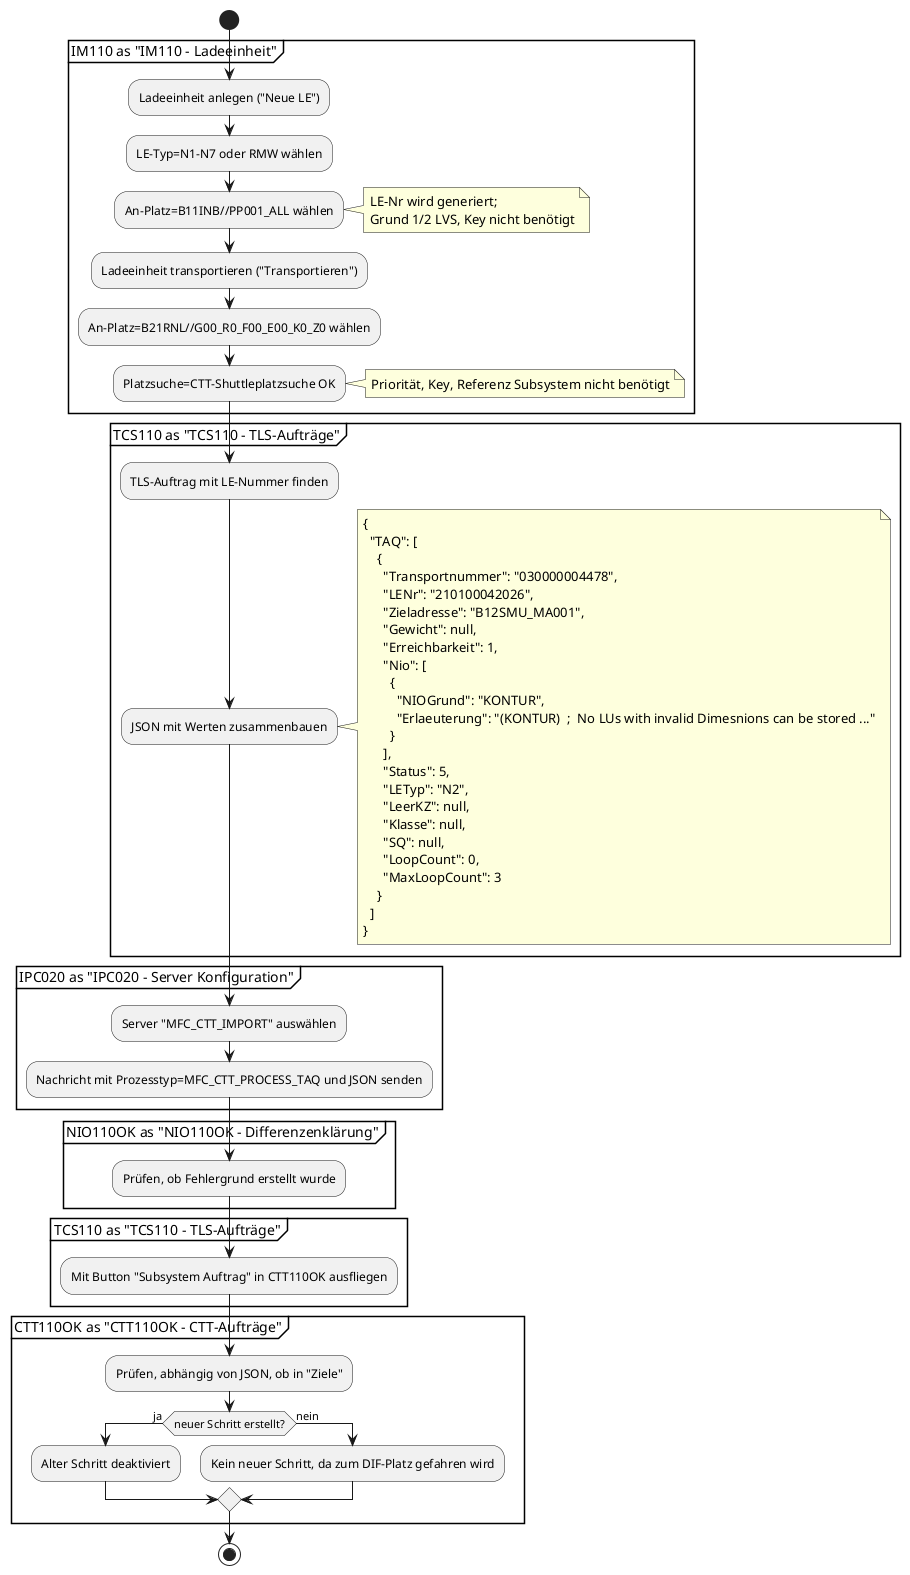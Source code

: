 @startuml TGW_KONTUR_Fehler_Workflow

start

partition IM110 as "IM110 - Ladeeinheit" {
  :Ladeeinheit anlegen ("Neue LE");
  :LE-Typ=N1-N7 oder RMW wählen;
  :An-Platz=B11INB//PP001_ALL wählen;
  note right: LE-Nr wird generiert;\nGrund 1/2 LVS, Key nicht benötigt
  :Ladeeinheit transportieren ("Transportieren");
  :An-Platz=B21RNL//G00_R0_F00_E00_K0_Z0 wählen;
  :Platzsuche=CTT-Shuttleplatzsuche OK;
  note right: Priorität, Key, Referenz Subsystem nicht benötigt
}

partition TCS110 as "TCS110 - TLS-Aufträge" {
  :TLS-Auftrag mit LE-Nummer finden;
  :JSON mit Werten zusammenbauen;
  note right
    {
      "TAQ": [
        {
          "Transportnummer": "030000004478",
          "LENr": "210100042026",
          "Zieladresse": "B12SMU_MA001",
          "Gewicht": null,
          "Erreichbarkeit": 1,
          "Nio": [
            {
              "NIOGrund": "KONTUR",
              "Erlaeuterung": "(KONTUR)  ;  No LUs with invalid Dimesnions can be stored ..."
            }
          ],
          "Status": 5,
          "LETyp": "N2",
          "LeerKZ": null,
          "Klasse": null,
          "SQ": null,
          "LoopCount": 0,
          "MaxLoopCount": 3
        }
      ]
    }
  end note
}

partition IPC020 as "IPC020 - Server Konfiguration" {
  :Server "MFC_CTT_IMPORT" auswählen;
  :Nachricht mit Prozesstyp=MFC_CTT_PROCESS_TAQ und JSON senden;
}

partition NIO110OK as "NIO110OK - Differenzenklärung" {
  :Prüfen, ob Fehlergrund erstellt wurde;
}

partition TCS110 as "TCS110 - TLS-Aufträge" {
  :Mit Button "Subsystem Auftrag" in CTT110OK ausfliegen;
}

partition CTT110OK as "CTT110OK - CTT-Aufträge" {
  :Prüfen, abhängig von JSON, ob in "Ziele";
  if (neuer Schritt erstellt?) then (ja)
    :Alter Schritt deaktiviert;
  else (nein)
    :Kein neuer Schritt, da zum DIF-Platz gefahren wird;
  endif
}

stop

@enduml